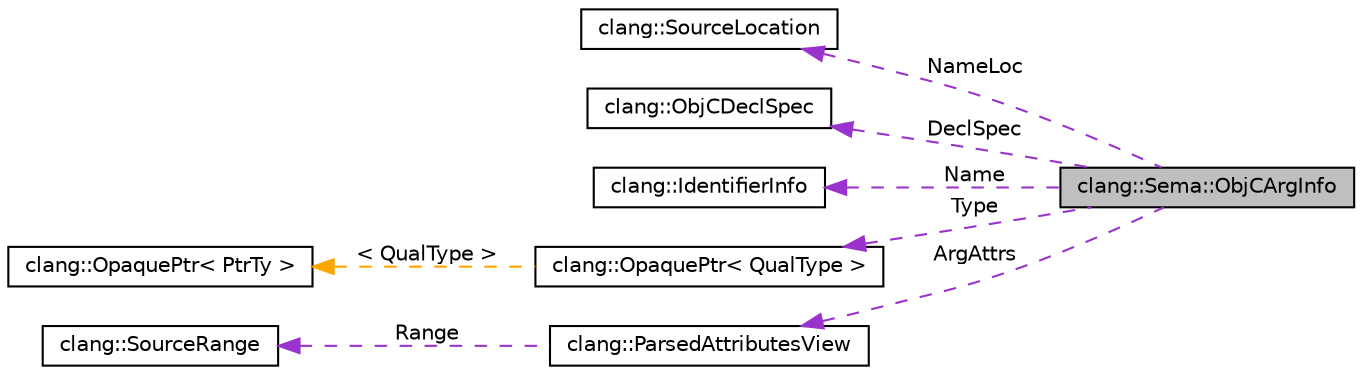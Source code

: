 digraph "clang::Sema::ObjCArgInfo"
{
 // LATEX_PDF_SIZE
  bgcolor="transparent";
  edge [fontname="Helvetica",fontsize="10",labelfontname="Helvetica",labelfontsize="10"];
  node [fontname="Helvetica",fontsize="10",shape=record];
  rankdir="LR";
  Node1 [label="clang::Sema::ObjCArgInfo",height=0.2,width=0.4,color="black", fillcolor="grey75", style="filled", fontcolor="black",tooltip=" "];
  Node2 -> Node1 [dir="back",color="darkorchid3",fontsize="10",style="dashed",label=" NameLoc" ,fontname="Helvetica"];
  Node2 [label="clang::SourceLocation",height=0.2,width=0.4,color="black",URL="$classclang_1_1SourceLocation.html",tooltip="Encodes a location in the source."];
  Node3 -> Node1 [dir="back",color="darkorchid3",fontsize="10",style="dashed",label=" DeclSpec" ,fontname="Helvetica"];
  Node3 [label="clang::ObjCDeclSpec",height=0.2,width=0.4,color="black",URL="$classclang_1_1ObjCDeclSpec.html",tooltip="Captures information about \"declaration specifiers\" specific to Objective-C."];
  Node4 -> Node1 [dir="back",color="darkorchid3",fontsize="10",style="dashed",label=" Name" ,fontname="Helvetica"];
  Node4 [label="clang::IdentifierInfo",height=0.2,width=0.4,color="black",URL="$classclang_1_1IdentifierInfo.html",tooltip="One of these records is kept for each identifier that is lexed."];
  Node5 -> Node1 [dir="back",color="darkorchid3",fontsize="10",style="dashed",label=" Type" ,fontname="Helvetica"];
  Node5 [label="clang::OpaquePtr\< QualType \>",height=0.2,width=0.4,color="black",URL="$classclang_1_1OpaquePtr.html",tooltip=" "];
  Node6 -> Node5 [dir="back",color="orange",fontsize="10",style="dashed",label=" \< QualType \>" ,fontname="Helvetica"];
  Node6 [label="clang::OpaquePtr\< PtrTy \>",height=0.2,width=0.4,color="black",URL="$classclang_1_1OpaquePtr.html",tooltip="Wrapper for void* pointer."];
  Node7 -> Node1 [dir="back",color="darkorchid3",fontsize="10",style="dashed",label=" ArgAttrs" ,fontname="Helvetica"];
  Node7 [label="clang::ParsedAttributesView",height=0.2,width=0.4,color="black",URL="$classclang_1_1ParsedAttributesView.html",tooltip=" "];
  Node8 -> Node7 [dir="back",color="darkorchid3",fontsize="10",style="dashed",label=" Range" ,fontname="Helvetica"];
  Node8 [label="clang::SourceRange",height=0.2,width=0.4,color="black",URL="$classclang_1_1SourceRange.html",tooltip="A trivial tuple used to represent a source range."];
}

